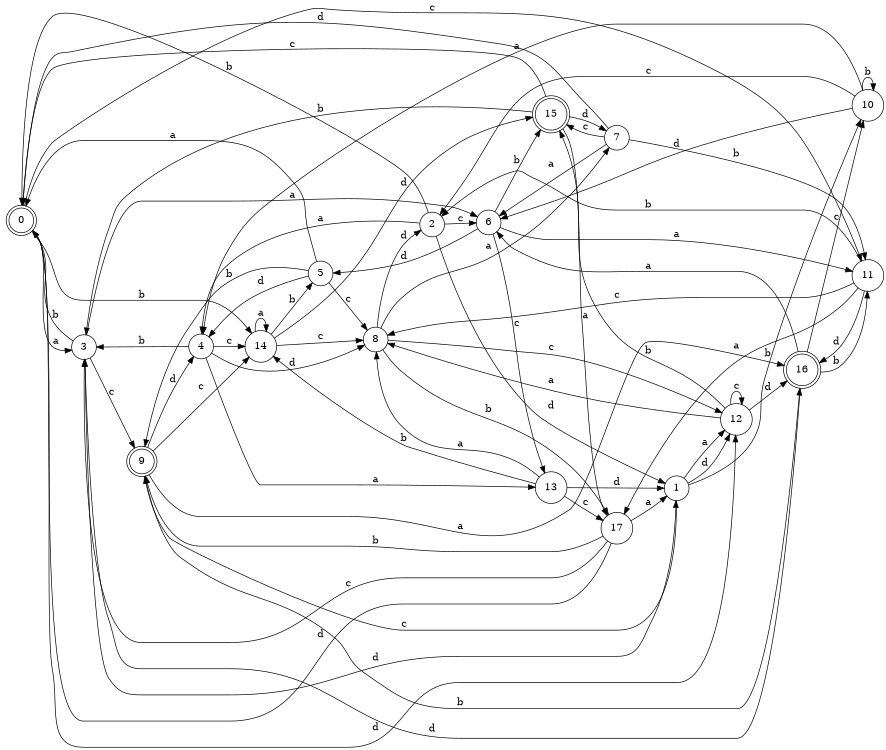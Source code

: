 digraph n15_7 {
__start0 [label="" shape="none"];

rankdir=LR;
size="8,5";

s0 [style="rounded,filled", color="black", fillcolor="white" shape="doublecircle", label="0"];
s1 [style="filled", color="black", fillcolor="white" shape="circle", label="1"];
s2 [style="filled", color="black", fillcolor="white" shape="circle", label="2"];
s3 [style="filled", color="black", fillcolor="white" shape="circle", label="3"];
s4 [style="filled", color="black", fillcolor="white" shape="circle", label="4"];
s5 [style="filled", color="black", fillcolor="white" shape="circle", label="5"];
s6 [style="filled", color="black", fillcolor="white" shape="circle", label="6"];
s7 [style="filled", color="black", fillcolor="white" shape="circle", label="7"];
s8 [style="filled", color="black", fillcolor="white" shape="circle", label="8"];
s9 [style="rounded,filled", color="black", fillcolor="white" shape="doublecircle", label="9"];
s10 [style="filled", color="black", fillcolor="white" shape="circle", label="10"];
s11 [style="filled", color="black", fillcolor="white" shape="circle", label="11"];
s12 [style="filled", color="black", fillcolor="white" shape="circle", label="12"];
s13 [style="filled", color="black", fillcolor="white" shape="circle", label="13"];
s14 [style="filled", color="black", fillcolor="white" shape="circle", label="14"];
s15 [style="rounded,filled", color="black", fillcolor="white" shape="doublecircle", label="15"];
s16 [style="rounded,filled", color="black", fillcolor="white" shape="doublecircle", label="16"];
s17 [style="filled", color="black", fillcolor="white" shape="circle", label="17"];
s0 -> s3 [label="a"];
s0 -> s14 [label="b"];
s0 -> s11 [label="c"];
s0 -> s12 [label="d"];
s1 -> s12 [label="a"];
s1 -> s10 [label="b"];
s1 -> s9 [label="c"];
s1 -> s12 [label="d"];
s2 -> s4 [label="a"];
s2 -> s0 [label="b"];
s2 -> s6 [label="c"];
s2 -> s1 [label="d"];
s3 -> s6 [label="a"];
s3 -> s0 [label="b"];
s3 -> s9 [label="c"];
s3 -> s1 [label="d"];
s4 -> s13 [label="a"];
s4 -> s3 [label="b"];
s4 -> s14 [label="c"];
s4 -> s8 [label="d"];
s5 -> s0 [label="a"];
s5 -> s9 [label="b"];
s5 -> s8 [label="c"];
s5 -> s4 [label="d"];
s6 -> s11 [label="a"];
s6 -> s15 [label="b"];
s6 -> s13 [label="c"];
s6 -> s5 [label="d"];
s7 -> s6 [label="a"];
s7 -> s11 [label="b"];
s7 -> s15 [label="c"];
s7 -> s0 [label="d"];
s8 -> s7 [label="a"];
s8 -> s17 [label="b"];
s8 -> s12 [label="c"];
s8 -> s2 [label="d"];
s9 -> s16 [label="a"];
s9 -> s16 [label="b"];
s9 -> s14 [label="c"];
s9 -> s4 [label="d"];
s10 -> s4 [label="a"];
s10 -> s10 [label="b"];
s10 -> s2 [label="c"];
s10 -> s6 [label="d"];
s11 -> s17 [label="a"];
s11 -> s2 [label="b"];
s11 -> s8 [label="c"];
s11 -> s16 [label="d"];
s12 -> s8 [label="a"];
s12 -> s15 [label="b"];
s12 -> s12 [label="c"];
s12 -> s16 [label="d"];
s13 -> s8 [label="a"];
s13 -> s14 [label="b"];
s13 -> s17 [label="c"];
s13 -> s1 [label="d"];
s14 -> s14 [label="a"];
s14 -> s5 [label="b"];
s14 -> s8 [label="c"];
s14 -> s15 [label="d"];
s15 -> s17 [label="a"];
s15 -> s3 [label="b"];
s15 -> s0 [label="c"];
s15 -> s7 [label="d"];
s16 -> s6 [label="a"];
s16 -> s11 [label="b"];
s16 -> s10 [label="c"];
s16 -> s3 [label="d"];
s17 -> s1 [label="a"];
s17 -> s9 [label="b"];
s17 -> s3 [label="c"];
s17 -> s0 [label="d"];

}